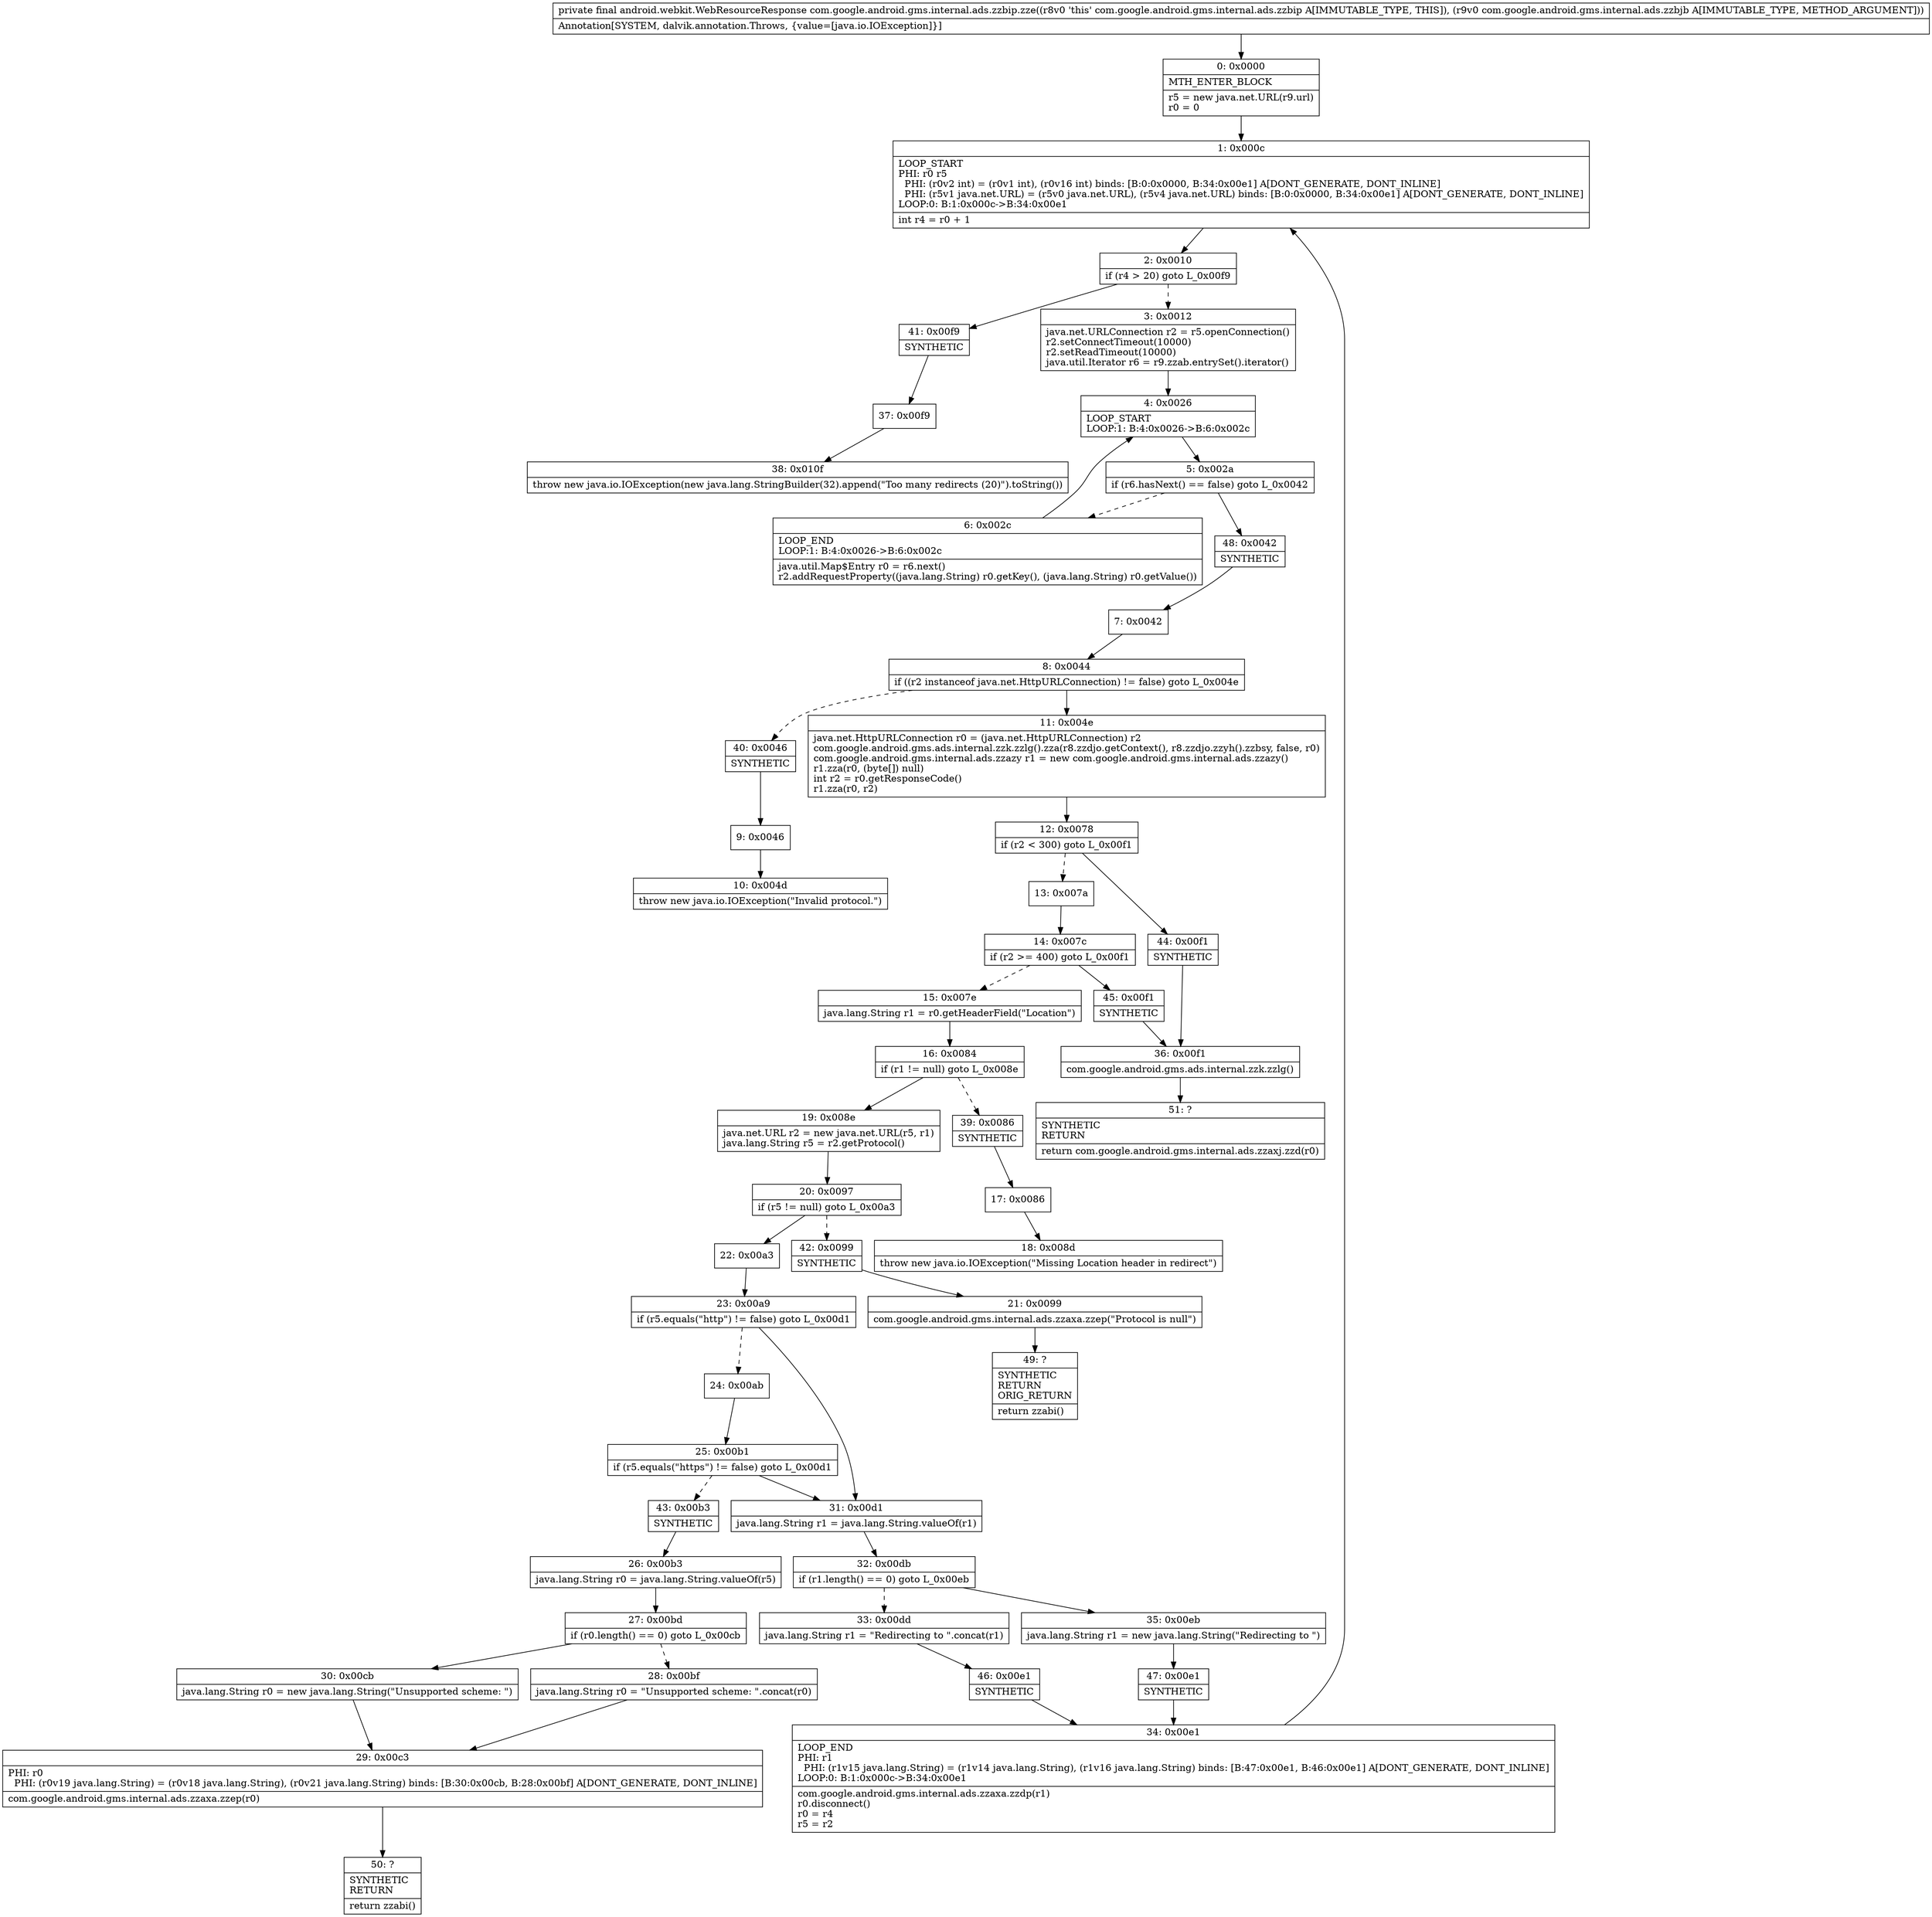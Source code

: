 digraph "CFG forcom.google.android.gms.internal.ads.zzbip.zze(Lcom\/google\/android\/gms\/internal\/ads\/zzbjb;)Landroid\/webkit\/WebResourceResponse;" {
Node_0 [shape=record,label="{0\:\ 0x0000|MTH_ENTER_BLOCK\l|r5 = new java.net.URL(r9.url)\lr0 = 0\l}"];
Node_1 [shape=record,label="{1\:\ 0x000c|LOOP_START\lPHI: r0 r5 \l  PHI: (r0v2 int) = (r0v1 int), (r0v16 int) binds: [B:0:0x0000, B:34:0x00e1] A[DONT_GENERATE, DONT_INLINE]\l  PHI: (r5v1 java.net.URL) = (r5v0 java.net.URL), (r5v4 java.net.URL) binds: [B:0:0x0000, B:34:0x00e1] A[DONT_GENERATE, DONT_INLINE]\lLOOP:0: B:1:0x000c\-\>B:34:0x00e1\l|int r4 = r0 + 1\l}"];
Node_2 [shape=record,label="{2\:\ 0x0010|if (r4 \> 20) goto L_0x00f9\l}"];
Node_3 [shape=record,label="{3\:\ 0x0012|java.net.URLConnection r2 = r5.openConnection()\lr2.setConnectTimeout(10000)\lr2.setReadTimeout(10000)\ljava.util.Iterator r6 = r9.zzab.entrySet().iterator()\l}"];
Node_4 [shape=record,label="{4\:\ 0x0026|LOOP_START\lLOOP:1: B:4:0x0026\-\>B:6:0x002c\l}"];
Node_5 [shape=record,label="{5\:\ 0x002a|if (r6.hasNext() == false) goto L_0x0042\l}"];
Node_6 [shape=record,label="{6\:\ 0x002c|LOOP_END\lLOOP:1: B:4:0x0026\-\>B:6:0x002c\l|java.util.Map$Entry r0 = r6.next()\lr2.addRequestProperty((java.lang.String) r0.getKey(), (java.lang.String) r0.getValue())\l}"];
Node_7 [shape=record,label="{7\:\ 0x0042}"];
Node_8 [shape=record,label="{8\:\ 0x0044|if ((r2 instanceof java.net.HttpURLConnection) != false) goto L_0x004e\l}"];
Node_9 [shape=record,label="{9\:\ 0x0046}"];
Node_10 [shape=record,label="{10\:\ 0x004d|throw new java.io.IOException(\"Invalid protocol.\")\l}"];
Node_11 [shape=record,label="{11\:\ 0x004e|java.net.HttpURLConnection r0 = (java.net.HttpURLConnection) r2\lcom.google.android.gms.ads.internal.zzk.zzlg().zza(r8.zzdjo.getContext(), r8.zzdjo.zzyh().zzbsy, false, r0)\lcom.google.android.gms.internal.ads.zzazy r1 = new com.google.android.gms.internal.ads.zzazy()\lr1.zza(r0, (byte[]) null)\lint r2 = r0.getResponseCode()\lr1.zza(r0, r2)\l}"];
Node_12 [shape=record,label="{12\:\ 0x0078|if (r2 \< 300) goto L_0x00f1\l}"];
Node_13 [shape=record,label="{13\:\ 0x007a}"];
Node_14 [shape=record,label="{14\:\ 0x007c|if (r2 \>= 400) goto L_0x00f1\l}"];
Node_15 [shape=record,label="{15\:\ 0x007e|java.lang.String r1 = r0.getHeaderField(\"Location\")\l}"];
Node_16 [shape=record,label="{16\:\ 0x0084|if (r1 != null) goto L_0x008e\l}"];
Node_17 [shape=record,label="{17\:\ 0x0086}"];
Node_18 [shape=record,label="{18\:\ 0x008d|throw new java.io.IOException(\"Missing Location header in redirect\")\l}"];
Node_19 [shape=record,label="{19\:\ 0x008e|java.net.URL r2 = new java.net.URL(r5, r1)\ljava.lang.String r5 = r2.getProtocol()\l}"];
Node_20 [shape=record,label="{20\:\ 0x0097|if (r5 != null) goto L_0x00a3\l}"];
Node_21 [shape=record,label="{21\:\ 0x0099|com.google.android.gms.internal.ads.zzaxa.zzep(\"Protocol is null\")\l}"];
Node_22 [shape=record,label="{22\:\ 0x00a3}"];
Node_23 [shape=record,label="{23\:\ 0x00a9|if (r5.equals(\"http\") != false) goto L_0x00d1\l}"];
Node_24 [shape=record,label="{24\:\ 0x00ab}"];
Node_25 [shape=record,label="{25\:\ 0x00b1|if (r5.equals(\"https\") != false) goto L_0x00d1\l}"];
Node_26 [shape=record,label="{26\:\ 0x00b3|java.lang.String r0 = java.lang.String.valueOf(r5)\l}"];
Node_27 [shape=record,label="{27\:\ 0x00bd|if (r0.length() == 0) goto L_0x00cb\l}"];
Node_28 [shape=record,label="{28\:\ 0x00bf|java.lang.String r0 = \"Unsupported scheme: \".concat(r0)\l}"];
Node_29 [shape=record,label="{29\:\ 0x00c3|PHI: r0 \l  PHI: (r0v19 java.lang.String) = (r0v18 java.lang.String), (r0v21 java.lang.String) binds: [B:30:0x00cb, B:28:0x00bf] A[DONT_GENERATE, DONT_INLINE]\l|com.google.android.gms.internal.ads.zzaxa.zzep(r0)\l}"];
Node_30 [shape=record,label="{30\:\ 0x00cb|java.lang.String r0 = new java.lang.String(\"Unsupported scheme: \")\l}"];
Node_31 [shape=record,label="{31\:\ 0x00d1|java.lang.String r1 = java.lang.String.valueOf(r1)\l}"];
Node_32 [shape=record,label="{32\:\ 0x00db|if (r1.length() == 0) goto L_0x00eb\l}"];
Node_33 [shape=record,label="{33\:\ 0x00dd|java.lang.String r1 = \"Redirecting to \".concat(r1)\l}"];
Node_34 [shape=record,label="{34\:\ 0x00e1|LOOP_END\lPHI: r1 \l  PHI: (r1v15 java.lang.String) = (r1v14 java.lang.String), (r1v16 java.lang.String) binds: [B:47:0x00e1, B:46:0x00e1] A[DONT_GENERATE, DONT_INLINE]\lLOOP:0: B:1:0x000c\-\>B:34:0x00e1\l|com.google.android.gms.internal.ads.zzaxa.zzdp(r1)\lr0.disconnect()\lr0 = r4\lr5 = r2\l}"];
Node_35 [shape=record,label="{35\:\ 0x00eb|java.lang.String r1 = new java.lang.String(\"Redirecting to \")\l}"];
Node_36 [shape=record,label="{36\:\ 0x00f1|com.google.android.gms.ads.internal.zzk.zzlg()\l}"];
Node_37 [shape=record,label="{37\:\ 0x00f9}"];
Node_38 [shape=record,label="{38\:\ 0x010f|throw new java.io.IOException(new java.lang.StringBuilder(32).append(\"Too many redirects (20)\").toString())\l}"];
Node_39 [shape=record,label="{39\:\ 0x0086|SYNTHETIC\l}"];
Node_40 [shape=record,label="{40\:\ 0x0046|SYNTHETIC\l}"];
Node_41 [shape=record,label="{41\:\ 0x00f9|SYNTHETIC\l}"];
Node_42 [shape=record,label="{42\:\ 0x0099|SYNTHETIC\l}"];
Node_43 [shape=record,label="{43\:\ 0x00b3|SYNTHETIC\l}"];
Node_44 [shape=record,label="{44\:\ 0x00f1|SYNTHETIC\l}"];
Node_45 [shape=record,label="{45\:\ 0x00f1|SYNTHETIC\l}"];
Node_46 [shape=record,label="{46\:\ 0x00e1|SYNTHETIC\l}"];
Node_47 [shape=record,label="{47\:\ 0x00e1|SYNTHETIC\l}"];
Node_48 [shape=record,label="{48\:\ 0x0042|SYNTHETIC\l}"];
Node_49 [shape=record,label="{49\:\ ?|SYNTHETIC\lRETURN\lORIG_RETURN\l|return zzabi()\l}"];
Node_50 [shape=record,label="{50\:\ ?|SYNTHETIC\lRETURN\l|return zzabi()\l}"];
Node_51 [shape=record,label="{51\:\ ?|SYNTHETIC\lRETURN\l|return com.google.android.gms.internal.ads.zzaxj.zzd(r0)\l}"];
MethodNode[shape=record,label="{private final android.webkit.WebResourceResponse com.google.android.gms.internal.ads.zzbip.zze((r8v0 'this' com.google.android.gms.internal.ads.zzbip A[IMMUTABLE_TYPE, THIS]), (r9v0 com.google.android.gms.internal.ads.zzbjb A[IMMUTABLE_TYPE, METHOD_ARGUMENT]))  | Annotation[SYSTEM, dalvik.annotation.Throws, \{value=[java.io.IOException]\}]\l}"];
MethodNode -> Node_0;
Node_0 -> Node_1;
Node_1 -> Node_2;
Node_2 -> Node_3[style=dashed];
Node_2 -> Node_41;
Node_3 -> Node_4;
Node_4 -> Node_5;
Node_5 -> Node_6[style=dashed];
Node_5 -> Node_48;
Node_6 -> Node_4;
Node_7 -> Node_8;
Node_8 -> Node_11;
Node_8 -> Node_40[style=dashed];
Node_9 -> Node_10;
Node_11 -> Node_12;
Node_12 -> Node_13[style=dashed];
Node_12 -> Node_44;
Node_13 -> Node_14;
Node_14 -> Node_15[style=dashed];
Node_14 -> Node_45;
Node_15 -> Node_16;
Node_16 -> Node_19;
Node_16 -> Node_39[style=dashed];
Node_17 -> Node_18;
Node_19 -> Node_20;
Node_20 -> Node_22;
Node_20 -> Node_42[style=dashed];
Node_21 -> Node_49;
Node_22 -> Node_23;
Node_23 -> Node_24[style=dashed];
Node_23 -> Node_31;
Node_24 -> Node_25;
Node_25 -> Node_31;
Node_25 -> Node_43[style=dashed];
Node_26 -> Node_27;
Node_27 -> Node_28[style=dashed];
Node_27 -> Node_30;
Node_28 -> Node_29;
Node_29 -> Node_50;
Node_30 -> Node_29;
Node_31 -> Node_32;
Node_32 -> Node_33[style=dashed];
Node_32 -> Node_35;
Node_33 -> Node_46;
Node_34 -> Node_1;
Node_35 -> Node_47;
Node_36 -> Node_51;
Node_37 -> Node_38;
Node_39 -> Node_17;
Node_40 -> Node_9;
Node_41 -> Node_37;
Node_42 -> Node_21;
Node_43 -> Node_26;
Node_44 -> Node_36;
Node_45 -> Node_36;
Node_46 -> Node_34;
Node_47 -> Node_34;
Node_48 -> Node_7;
}

